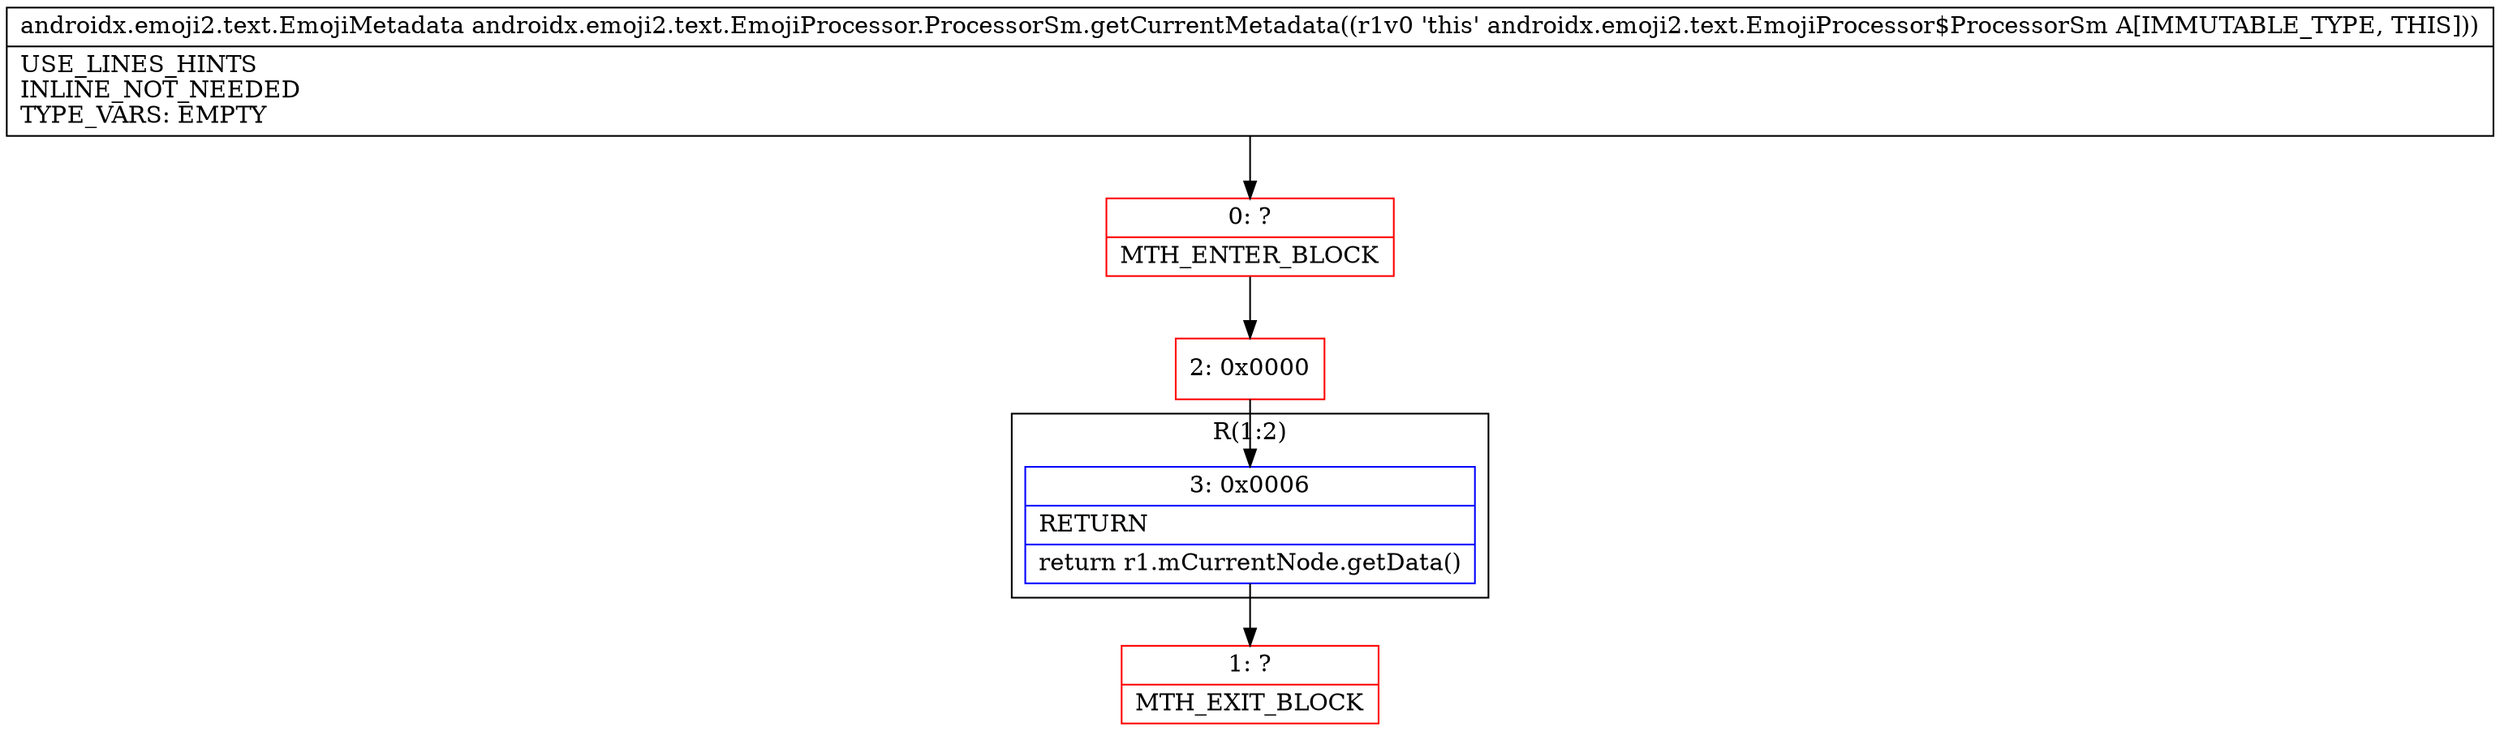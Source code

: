 digraph "CFG forandroidx.emoji2.text.EmojiProcessor.ProcessorSm.getCurrentMetadata()Landroidx\/emoji2\/text\/EmojiMetadata;" {
subgraph cluster_Region_1087553495 {
label = "R(1:2)";
node [shape=record,color=blue];
Node_3 [shape=record,label="{3\:\ 0x0006|RETURN\l|return r1.mCurrentNode.getData()\l}"];
}
Node_0 [shape=record,color=red,label="{0\:\ ?|MTH_ENTER_BLOCK\l}"];
Node_2 [shape=record,color=red,label="{2\:\ 0x0000}"];
Node_1 [shape=record,color=red,label="{1\:\ ?|MTH_EXIT_BLOCK\l}"];
MethodNode[shape=record,label="{androidx.emoji2.text.EmojiMetadata androidx.emoji2.text.EmojiProcessor.ProcessorSm.getCurrentMetadata((r1v0 'this' androidx.emoji2.text.EmojiProcessor$ProcessorSm A[IMMUTABLE_TYPE, THIS]))  | USE_LINES_HINTS\lINLINE_NOT_NEEDED\lTYPE_VARS: EMPTY\l}"];
MethodNode -> Node_0;Node_3 -> Node_1;
Node_0 -> Node_2;
Node_2 -> Node_3;
}

